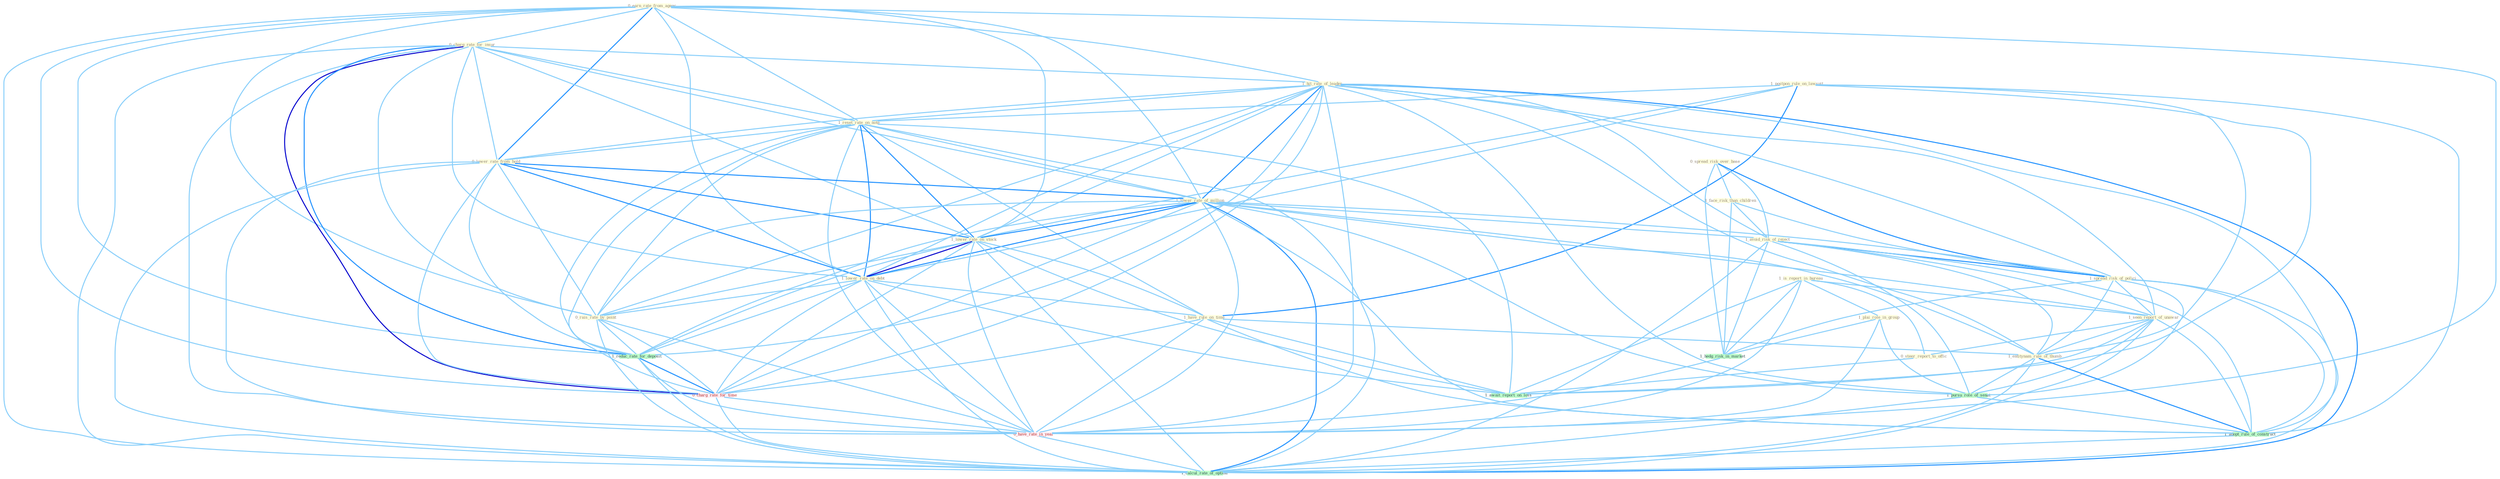 Graph G{ 
    node
    [shape=polygon,style=filled,width=.5,height=.06,color="#BDFCC9",fixedsize=true,fontsize=4,
    fontcolor="#2f4f4f"];
    {node
    [color="#ffffe0", fontcolor="#8b7d6b"] "0_earn_rate_from_agenc " "1_postpon_rule_on_lawsuit " "1_is_report_in_bureau " "0_charg_rate_for_insur " "0_spread_risk_over_base " "1_hit_rate_of_leader " "1_reset_rate_on_note " "0_lower_rate_from_hold " "1_lower_rate_of_million " "1_lower_rate_on_stock " "1_face_risk_than_children " "1_avoid_risk_of_reject " "1_spread_risk_of_polici " "1_lower_rate_on_debt " "1_seen_report_of_unawar " "1_have_rule_on_time " "0_rais_rate_by_point " "1_plai_role_in_group " "0_steer_report_to_offic " "1_entitynam_rule_of_thumb "}
{node [color="#fff0f5", fontcolor="#b22222"] "0_charg_rate_for_time " "0_have_rate_in_year "}
edge [color="#B0E2FF"];

	"0_earn_rate_from_agenc " -- "0_charg_rate_for_insur " [w="1", color="#87cefa" ];
	"0_earn_rate_from_agenc " -- "1_hit_rate_of_leader " [w="1", color="#87cefa" ];
	"0_earn_rate_from_agenc " -- "1_reset_rate_on_note " [w="1", color="#87cefa" ];
	"0_earn_rate_from_agenc " -- "0_lower_rate_from_hold " [w="2", color="#1e90ff" , len=0.8];
	"0_earn_rate_from_agenc " -- "1_lower_rate_of_million " [w="1", color="#87cefa" ];
	"0_earn_rate_from_agenc " -- "1_lower_rate_on_stock " [w="1", color="#87cefa" ];
	"0_earn_rate_from_agenc " -- "1_lower_rate_on_debt " [w="1", color="#87cefa" ];
	"0_earn_rate_from_agenc " -- "0_rais_rate_by_point " [w="1", color="#87cefa" ];
	"0_earn_rate_from_agenc " -- "1_reduc_rate_for_deposit " [w="1", color="#87cefa" ];
	"0_earn_rate_from_agenc " -- "0_charg_rate_for_time " [w="1", color="#87cefa" ];
	"0_earn_rate_from_agenc " -- "0_have_rate_in_year " [w="1", color="#87cefa" ];
	"0_earn_rate_from_agenc " -- "1_calcul_rate_of_option " [w="1", color="#87cefa" ];
	"1_postpon_rule_on_lawsuit " -- "1_reset_rate_on_note " [w="1", color="#87cefa" ];
	"1_postpon_rule_on_lawsuit " -- "1_lower_rate_on_stock " [w="1", color="#87cefa" ];
	"1_postpon_rule_on_lawsuit " -- "1_lower_rate_on_debt " [w="1", color="#87cefa" ];
	"1_postpon_rule_on_lawsuit " -- "1_have_rule_on_time " [w="2", color="#1e90ff" , len=0.8];
	"1_postpon_rule_on_lawsuit " -- "1_entitynam_rule_of_thumb " [w="1", color="#87cefa" ];
	"1_postpon_rule_on_lawsuit " -- "1_await_report_on_loss " [w="1", color="#87cefa" ];
	"1_postpon_rule_on_lawsuit " -- "1_adopt_rule_of_construct " [w="1", color="#87cefa" ];
	"1_is_report_in_bureau " -- "1_seen_report_of_unawar " [w="1", color="#87cefa" ];
	"1_is_report_in_bureau " -- "1_plai_role_in_group " [w="1", color="#87cefa" ];
	"1_is_report_in_bureau " -- "0_steer_report_to_offic " [w="1", color="#87cefa" ];
	"1_is_report_in_bureau " -- "1_await_report_on_loss " [w="1", color="#87cefa" ];
	"1_is_report_in_bureau " -- "1_hedg_risk_in_market " [w="1", color="#87cefa" ];
	"1_is_report_in_bureau " -- "0_have_rate_in_year " [w="1", color="#87cefa" ];
	"0_charg_rate_for_insur " -- "1_hit_rate_of_leader " [w="1", color="#87cefa" ];
	"0_charg_rate_for_insur " -- "1_reset_rate_on_note " [w="1", color="#87cefa" ];
	"0_charg_rate_for_insur " -- "0_lower_rate_from_hold " [w="1", color="#87cefa" ];
	"0_charg_rate_for_insur " -- "1_lower_rate_of_million " [w="1", color="#87cefa" ];
	"0_charg_rate_for_insur " -- "1_lower_rate_on_stock " [w="1", color="#87cefa" ];
	"0_charg_rate_for_insur " -- "1_lower_rate_on_debt " [w="1", color="#87cefa" ];
	"0_charg_rate_for_insur " -- "0_rais_rate_by_point " [w="1", color="#87cefa" ];
	"0_charg_rate_for_insur " -- "1_reduc_rate_for_deposit " [w="2", color="#1e90ff" , len=0.8];
	"0_charg_rate_for_insur " -- "0_charg_rate_for_time " [w="3", color="#0000cd" , len=0.6];
	"0_charg_rate_for_insur " -- "0_have_rate_in_year " [w="1", color="#87cefa" ];
	"0_charg_rate_for_insur " -- "1_calcul_rate_of_option " [w="1", color="#87cefa" ];
	"0_spread_risk_over_base " -- "1_face_risk_than_children " [w="1", color="#87cefa" ];
	"0_spread_risk_over_base " -- "1_avoid_risk_of_reject " [w="1", color="#87cefa" ];
	"0_spread_risk_over_base " -- "1_spread_risk_of_polici " [w="2", color="#1e90ff" , len=0.8];
	"0_spread_risk_over_base " -- "1_hedg_risk_in_market " [w="1", color="#87cefa" ];
	"1_hit_rate_of_leader " -- "1_reset_rate_on_note " [w="1", color="#87cefa" ];
	"1_hit_rate_of_leader " -- "0_lower_rate_from_hold " [w="1", color="#87cefa" ];
	"1_hit_rate_of_leader " -- "1_lower_rate_of_million " [w="2", color="#1e90ff" , len=0.8];
	"1_hit_rate_of_leader " -- "1_lower_rate_on_stock " [w="1", color="#87cefa" ];
	"1_hit_rate_of_leader " -- "1_avoid_risk_of_reject " [w="1", color="#87cefa" ];
	"1_hit_rate_of_leader " -- "1_spread_risk_of_polici " [w="1", color="#87cefa" ];
	"1_hit_rate_of_leader " -- "1_lower_rate_on_debt " [w="1", color="#87cefa" ];
	"1_hit_rate_of_leader " -- "1_seen_report_of_unawar " [w="1", color="#87cefa" ];
	"1_hit_rate_of_leader " -- "0_rais_rate_by_point " [w="1", color="#87cefa" ];
	"1_hit_rate_of_leader " -- "1_entitynam_rule_of_thumb " [w="1", color="#87cefa" ];
	"1_hit_rate_of_leader " -- "1_pursu_role_of_senat " [w="1", color="#87cefa" ];
	"1_hit_rate_of_leader " -- "1_reduc_rate_for_deposit " [w="1", color="#87cefa" ];
	"1_hit_rate_of_leader " -- "0_charg_rate_for_time " [w="1", color="#87cefa" ];
	"1_hit_rate_of_leader " -- "1_adopt_rule_of_construct " [w="1", color="#87cefa" ];
	"1_hit_rate_of_leader " -- "0_have_rate_in_year " [w="1", color="#87cefa" ];
	"1_hit_rate_of_leader " -- "1_calcul_rate_of_option " [w="2", color="#1e90ff" , len=0.8];
	"1_reset_rate_on_note " -- "0_lower_rate_from_hold " [w="1", color="#87cefa" ];
	"1_reset_rate_on_note " -- "1_lower_rate_of_million " [w="1", color="#87cefa" ];
	"1_reset_rate_on_note " -- "1_lower_rate_on_stock " [w="2", color="#1e90ff" , len=0.8];
	"1_reset_rate_on_note " -- "1_lower_rate_on_debt " [w="2", color="#1e90ff" , len=0.8];
	"1_reset_rate_on_note " -- "1_have_rule_on_time " [w="1", color="#87cefa" ];
	"1_reset_rate_on_note " -- "0_rais_rate_by_point " [w="1", color="#87cefa" ];
	"1_reset_rate_on_note " -- "1_await_report_on_loss " [w="1", color="#87cefa" ];
	"1_reset_rate_on_note " -- "1_reduc_rate_for_deposit " [w="1", color="#87cefa" ];
	"1_reset_rate_on_note " -- "0_charg_rate_for_time " [w="1", color="#87cefa" ];
	"1_reset_rate_on_note " -- "0_have_rate_in_year " [w="1", color="#87cefa" ];
	"1_reset_rate_on_note " -- "1_calcul_rate_of_option " [w="1", color="#87cefa" ];
	"0_lower_rate_from_hold " -- "1_lower_rate_of_million " [w="2", color="#1e90ff" , len=0.8];
	"0_lower_rate_from_hold " -- "1_lower_rate_on_stock " [w="2", color="#1e90ff" , len=0.8];
	"0_lower_rate_from_hold " -- "1_lower_rate_on_debt " [w="2", color="#1e90ff" , len=0.8];
	"0_lower_rate_from_hold " -- "0_rais_rate_by_point " [w="1", color="#87cefa" ];
	"0_lower_rate_from_hold " -- "1_reduc_rate_for_deposit " [w="1", color="#87cefa" ];
	"0_lower_rate_from_hold " -- "0_charg_rate_for_time " [w="1", color="#87cefa" ];
	"0_lower_rate_from_hold " -- "0_have_rate_in_year " [w="1", color="#87cefa" ];
	"0_lower_rate_from_hold " -- "1_calcul_rate_of_option " [w="1", color="#87cefa" ];
	"1_lower_rate_of_million " -- "1_lower_rate_on_stock " [w="2", color="#1e90ff" , len=0.8];
	"1_lower_rate_of_million " -- "1_avoid_risk_of_reject " [w="1", color="#87cefa" ];
	"1_lower_rate_of_million " -- "1_spread_risk_of_polici " [w="1", color="#87cefa" ];
	"1_lower_rate_of_million " -- "1_lower_rate_on_debt " [w="2", color="#1e90ff" , len=0.8];
	"1_lower_rate_of_million " -- "1_seen_report_of_unawar " [w="1", color="#87cefa" ];
	"1_lower_rate_of_million " -- "0_rais_rate_by_point " [w="1", color="#87cefa" ];
	"1_lower_rate_of_million " -- "1_entitynam_rule_of_thumb " [w="1", color="#87cefa" ];
	"1_lower_rate_of_million " -- "1_pursu_role_of_senat " [w="1", color="#87cefa" ];
	"1_lower_rate_of_million " -- "1_reduc_rate_for_deposit " [w="1", color="#87cefa" ];
	"1_lower_rate_of_million " -- "0_charg_rate_for_time " [w="1", color="#87cefa" ];
	"1_lower_rate_of_million " -- "1_adopt_rule_of_construct " [w="1", color="#87cefa" ];
	"1_lower_rate_of_million " -- "0_have_rate_in_year " [w="1", color="#87cefa" ];
	"1_lower_rate_of_million " -- "1_calcul_rate_of_option " [w="2", color="#1e90ff" , len=0.8];
	"1_lower_rate_on_stock " -- "1_lower_rate_on_debt " [w="3", color="#0000cd" , len=0.6];
	"1_lower_rate_on_stock " -- "1_have_rule_on_time " [w="1", color="#87cefa" ];
	"1_lower_rate_on_stock " -- "0_rais_rate_by_point " [w="1", color="#87cefa" ];
	"1_lower_rate_on_stock " -- "1_await_report_on_loss " [w="1", color="#87cefa" ];
	"1_lower_rate_on_stock " -- "1_reduc_rate_for_deposit " [w="1", color="#87cefa" ];
	"1_lower_rate_on_stock " -- "0_charg_rate_for_time " [w="1", color="#87cefa" ];
	"1_lower_rate_on_stock " -- "0_have_rate_in_year " [w="1", color="#87cefa" ];
	"1_lower_rate_on_stock " -- "1_calcul_rate_of_option " [w="1", color="#87cefa" ];
	"1_face_risk_than_children " -- "1_avoid_risk_of_reject " [w="1", color="#87cefa" ];
	"1_face_risk_than_children " -- "1_spread_risk_of_polici " [w="1", color="#87cefa" ];
	"1_face_risk_than_children " -- "1_hedg_risk_in_market " [w="1", color="#87cefa" ];
	"1_avoid_risk_of_reject " -- "1_spread_risk_of_polici " [w="2", color="#1e90ff" , len=0.8];
	"1_avoid_risk_of_reject " -- "1_seen_report_of_unawar " [w="1", color="#87cefa" ];
	"1_avoid_risk_of_reject " -- "1_entitynam_rule_of_thumb " [w="1", color="#87cefa" ];
	"1_avoid_risk_of_reject " -- "1_pursu_role_of_senat " [w="1", color="#87cefa" ];
	"1_avoid_risk_of_reject " -- "1_adopt_rule_of_construct " [w="1", color="#87cefa" ];
	"1_avoid_risk_of_reject " -- "1_hedg_risk_in_market " [w="1", color="#87cefa" ];
	"1_avoid_risk_of_reject " -- "1_calcul_rate_of_option " [w="1", color="#87cefa" ];
	"1_spread_risk_of_polici " -- "1_seen_report_of_unawar " [w="1", color="#87cefa" ];
	"1_spread_risk_of_polici " -- "1_entitynam_rule_of_thumb " [w="1", color="#87cefa" ];
	"1_spread_risk_of_polici " -- "1_pursu_role_of_senat " [w="1", color="#87cefa" ];
	"1_spread_risk_of_polici " -- "1_adopt_rule_of_construct " [w="1", color="#87cefa" ];
	"1_spread_risk_of_polici " -- "1_hedg_risk_in_market " [w="1", color="#87cefa" ];
	"1_spread_risk_of_polici " -- "1_calcul_rate_of_option " [w="1", color="#87cefa" ];
	"1_lower_rate_on_debt " -- "1_have_rule_on_time " [w="1", color="#87cefa" ];
	"1_lower_rate_on_debt " -- "0_rais_rate_by_point " [w="1", color="#87cefa" ];
	"1_lower_rate_on_debt " -- "1_await_report_on_loss " [w="1", color="#87cefa" ];
	"1_lower_rate_on_debt " -- "1_reduc_rate_for_deposit " [w="1", color="#87cefa" ];
	"1_lower_rate_on_debt " -- "0_charg_rate_for_time " [w="1", color="#87cefa" ];
	"1_lower_rate_on_debt " -- "0_have_rate_in_year " [w="1", color="#87cefa" ];
	"1_lower_rate_on_debt " -- "1_calcul_rate_of_option " [w="1", color="#87cefa" ];
	"1_seen_report_of_unawar " -- "0_steer_report_to_offic " [w="1", color="#87cefa" ];
	"1_seen_report_of_unawar " -- "1_entitynam_rule_of_thumb " [w="1", color="#87cefa" ];
	"1_seen_report_of_unawar " -- "1_pursu_role_of_senat " [w="1", color="#87cefa" ];
	"1_seen_report_of_unawar " -- "1_await_report_on_loss " [w="1", color="#87cefa" ];
	"1_seen_report_of_unawar " -- "1_adopt_rule_of_construct " [w="1", color="#87cefa" ];
	"1_seen_report_of_unawar " -- "1_calcul_rate_of_option " [w="1", color="#87cefa" ];
	"1_have_rule_on_time " -- "1_entitynam_rule_of_thumb " [w="1", color="#87cefa" ];
	"1_have_rule_on_time " -- "1_await_report_on_loss " [w="1", color="#87cefa" ];
	"1_have_rule_on_time " -- "0_charg_rate_for_time " [w="1", color="#87cefa" ];
	"1_have_rule_on_time " -- "1_adopt_rule_of_construct " [w="1", color="#87cefa" ];
	"1_have_rule_on_time " -- "0_have_rate_in_year " [w="1", color="#87cefa" ];
	"0_rais_rate_by_point " -- "1_reduc_rate_for_deposit " [w="1", color="#87cefa" ];
	"0_rais_rate_by_point " -- "0_charg_rate_for_time " [w="1", color="#87cefa" ];
	"0_rais_rate_by_point " -- "0_have_rate_in_year " [w="1", color="#87cefa" ];
	"0_rais_rate_by_point " -- "1_calcul_rate_of_option " [w="1", color="#87cefa" ];
	"1_plai_role_in_group " -- "1_pursu_role_of_senat " [w="1", color="#87cefa" ];
	"1_plai_role_in_group " -- "1_hedg_risk_in_market " [w="1", color="#87cefa" ];
	"1_plai_role_in_group " -- "0_have_rate_in_year " [w="1", color="#87cefa" ];
	"0_steer_report_to_offic " -- "1_await_report_on_loss " [w="1", color="#87cefa" ];
	"1_entitynam_rule_of_thumb " -- "1_pursu_role_of_senat " [w="1", color="#87cefa" ];
	"1_entitynam_rule_of_thumb " -- "1_adopt_rule_of_construct " [w="2", color="#1e90ff" , len=0.8];
	"1_entitynam_rule_of_thumb " -- "1_calcul_rate_of_option " [w="1", color="#87cefa" ];
	"1_pursu_role_of_senat " -- "1_adopt_rule_of_construct " [w="1", color="#87cefa" ];
	"1_pursu_role_of_senat " -- "1_calcul_rate_of_option " [w="1", color="#87cefa" ];
	"1_reduc_rate_for_deposit " -- "0_charg_rate_for_time " [w="2", color="#1e90ff" , len=0.8];
	"1_reduc_rate_for_deposit " -- "0_have_rate_in_year " [w="1", color="#87cefa" ];
	"1_reduc_rate_for_deposit " -- "1_calcul_rate_of_option " [w="1", color="#87cefa" ];
	"0_charg_rate_for_time " -- "0_have_rate_in_year " [w="1", color="#87cefa" ];
	"0_charg_rate_for_time " -- "1_calcul_rate_of_option " [w="1", color="#87cefa" ];
	"1_adopt_rule_of_construct " -- "1_calcul_rate_of_option " [w="1", color="#87cefa" ];
	"1_hedg_risk_in_market " -- "0_have_rate_in_year " [w="1", color="#87cefa" ];
	"0_have_rate_in_year " -- "1_calcul_rate_of_option " [w="1", color="#87cefa" ];
}